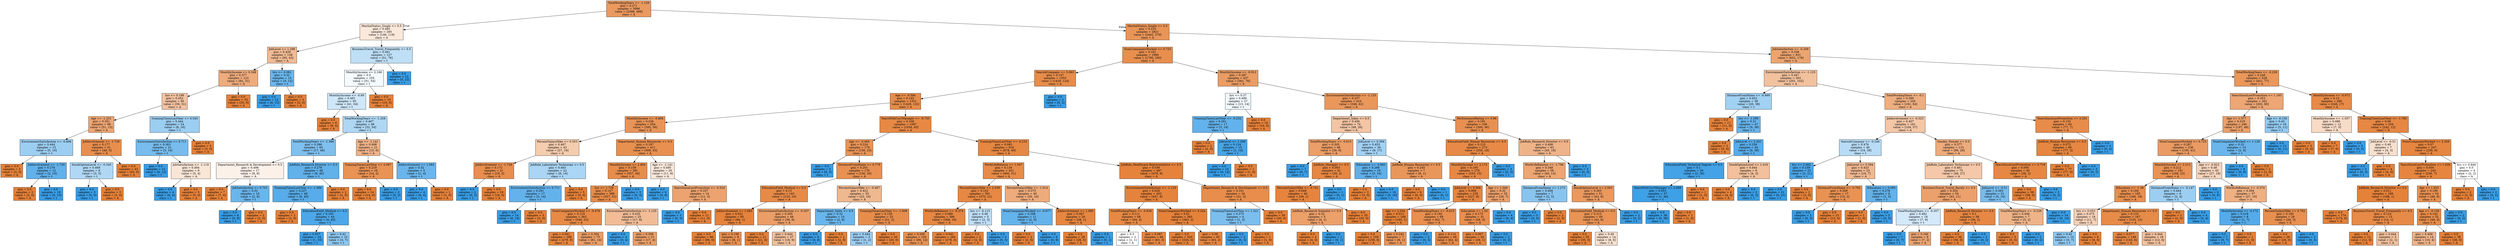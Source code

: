 digraph Tree {
node [shape=box, style="filled", color="black"] ;
0 [label="TotalWorkingYears <= -1.129\ngini = 0.271\nsamples = 3086\nvalue = [2588, 498]\nclass = A", fillcolor="#ea995f"] ;
1 [label="MaritalStatus_Single <= 0.5\ngini = 0.495\nsamples = 265\nvalue = [146, 119]\nclass = A", fillcolor="#fae8da"] ;
0 -> 1 [labeldistance=2.5, labelangle=45, headlabel="True"] ;
2 [label="JobLevel <= 1.298\ngini = 0.429\nsamples = 138\nvalue = [95, 43]\nclass = A", fillcolor="#f1ba93"] ;
1 -> 2 ;
3 [label="MonthlyIncome <= 0.348\ngini = 0.377\nsamples = 123\nvalue = [92, 31]\nclass = A", fillcolor="#eeab7c"] ;
2 -> 3 ;
4 [label="hrs <= 0.198\ngini = 0.452\nsamples = 90\nvalue = [59, 31]\nclass = A", fillcolor="#f3c3a1"] ;
3 -> 4 ;
5 [label="Age <= -1.251\ngini = 0.351\nsamples = 66\nvalue = [51, 15]\nclass = A", fillcolor="#eda673"] ;
4 -> 5 ;
6 [label="EnvironmentSatisfaction <= -0.666\ngini = 0.444\nsamples = 15\nvalue = [5, 10]\nclass = t", fillcolor="#9ccef2"] ;
5 -> 6 ;
7 [label="gini = 0.0\nsamples = 3\nvalue = [3, 0]\nclass = A", fillcolor="#e58139"] ;
6 -> 7 ;
8 [label="JobInvolvement <= -1.729\ngini = 0.278\nsamples = 12\nvalue = [2, 10]\nclass = t", fillcolor="#61b1ea"] ;
6 -> 8 ;
9 [label="gini = 0.0\nsamples = 2\nvalue = [2, 0]\nclass = A", fillcolor="#e58139"] ;
8 -> 9 ;
10 [label="gini = 0.0\nsamples = 10\nvalue = [0, 10]\nclass = t", fillcolor="#399de5"] ;
8 -> 10 ;
11 [label="JobInvolvement <= -1.729\ngini = 0.177\nsamples = 51\nvalue = [46, 5]\nclass = A", fillcolor="#e88f4f"] ;
5 -> 11 ;
12 [label="StockOptionLevel <= -0.345\ngini = 0.469\nsamples = 8\nvalue = [3, 5]\nclass = t", fillcolor="#b0d8f5"] ;
11 -> 12 ;
13 [label="gini = 0.0\nsamples = 5\nvalue = [0, 5]\nclass = t", fillcolor="#399de5"] ;
12 -> 13 ;
14 [label="gini = 0.0\nsamples = 3\nvalue = [3, 0]\nclass = A", fillcolor="#e58139"] ;
12 -> 14 ;
15 [label="gini = 0.0\nsamples = 43\nvalue = [43, 0]\nclass = A", fillcolor="#e58139"] ;
11 -> 15 ;
16 [label="TrainingTimesLastYear <= 0.545\ngini = 0.444\nsamples = 24\nvalue = [8, 16]\nclass = t", fillcolor="#9ccef2"] ;
4 -> 16 ;
17 [label="EnvironmentSatisfaction <= 0.711\ngini = 0.363\nsamples = 21\nvalue = [5, 16]\nclass = t", fillcolor="#77bced"] ;
16 -> 17 ;
18 [label="gini = 0.0\nsamples = 12\nvalue = [0, 12]\nclass = t", fillcolor="#399de5"] ;
17 -> 18 ;
19 [label="JobSatisfaction <= -1.119\ngini = 0.494\nsamples = 9\nvalue = [5, 4]\nclass = A", fillcolor="#fae6d7"] ;
17 -> 19 ;
20 [label="gini = 0.0\nsamples = 4\nvalue = [0, 4]\nclass = t", fillcolor="#399de5"] ;
19 -> 20 ;
21 [label="gini = 0.0\nsamples = 5\nvalue = [5, 0]\nclass = A", fillcolor="#e58139"] ;
19 -> 21 ;
22 [label="gini = 0.0\nsamples = 3\nvalue = [3, 0]\nclass = A", fillcolor="#e58139"] ;
16 -> 22 ;
23 [label="gini = 0.0\nsamples = 33\nvalue = [33, 0]\nclass = A", fillcolor="#e58139"] ;
3 -> 23 ;
24 [label="hrs <= 0.081\ngini = 0.32\nsamples = 15\nvalue = [3, 12]\nclass = t", fillcolor="#6ab6ec"] ;
2 -> 24 ;
25 [label="gini = 0.0\nsamples = 12\nvalue = [0, 12]\nclass = t", fillcolor="#399de5"] ;
24 -> 25 ;
26 [label="gini = 0.0\nsamples = 3\nvalue = [3, 0]\nclass = A", fillcolor="#e58139"] ;
24 -> 26 ;
27 [label="BusinessTravel_Travel_Frequently <= 0.5\ngini = 0.481\nsamples = 127\nvalue = [51, 76]\nclass = t", fillcolor="#bedff6"] ;
1 -> 27 ;
28 [label="MonthlyIncome <= 2.166\ngini = 0.5\nsamples = 105\nvalue = [51, 54]\nclass = t", fillcolor="#f4fafe"] ;
27 -> 28 ;
29 [label="MonthlyIncome <= -0.89\ngini = 0.491\nsamples = 95\nvalue = [41, 54]\nclass = t", fillcolor="#cfe7f9"] ;
28 -> 29 ;
30 [label="gini = 0.0\nsamples = 9\nvalue = [9, 0]\nclass = A", fillcolor="#e58139"] ;
29 -> 30 ;
31 [label="TotalWorkingYears <= -1.258\ngini = 0.467\nsamples = 86\nvalue = [32, 54]\nclass = t", fillcolor="#aed7f4"] ;
29 -> 31 ;
32 [label="TotalWorkingYears <= -1.386\ngini = 0.386\nsamples = 65\nvalue = [17, 48]\nclass = t", fillcolor="#7fc0ee"] ;
31 -> 32 ;
33 [label="Department_Research & Development <= 0.5\ngini = 0.498\nsamples = 17\nvalue = [9, 8]\nclass = A", fillcolor="#fcf1e9"] ;
32 -> 33 ;
34 [label="gini = 0.0\nsamples = 7\nvalue = [7, 0]\nclass = A", fillcolor="#e58139"] ;
33 -> 34 ;
35 [label="JobSatisfaction <= 0.701\ngini = 0.32\nsamples = 10\nvalue = [2, 8]\nclass = t", fillcolor="#6ab6ec"] ;
33 -> 35 ;
36 [label="gini = 0.0\nsamples = 8\nvalue = [0, 8]\nclass = t", fillcolor="#399de5"] ;
35 -> 36 ;
37 [label="gini = 0.0\nsamples = 2\nvalue = [2, 0]\nclass = A", fillcolor="#e58139"] ;
35 -> 37 ;
38 [label="JobRole_Research Director <= 0.5\ngini = 0.278\nsamples = 48\nvalue = [8, 40]\nclass = t", fillcolor="#61b1ea"] ;
32 -> 38 ;
39 [label="TrainingTimesLastYear <= -1.396\ngini = 0.227\nsamples = 46\nvalue = [6, 40]\nclass = t", fillcolor="#57ace9"] ;
38 -> 39 ;
40 [label="gini = 0.0\nsamples = 2\nvalue = [2, 0]\nclass = A", fillcolor="#e58139"] ;
39 -> 40 ;
41 [label="EducationField_Medical <= 0.5\ngini = 0.165\nsamples = 44\nvalue = [4, 40]\nclass = t", fillcolor="#4da7e8"] ;
39 -> 41 ;
42 [label="gini = 0.057\nsamples = 34\nvalue = [1, 33]\nclass = t", fillcolor="#3fa0e6"] ;
41 -> 42 ;
43 [label="gini = 0.42\nsamples = 10\nvalue = [3, 7]\nclass = t", fillcolor="#8ec7f0"] ;
41 -> 43 ;
44 [label="gini = 0.0\nsamples = 2\nvalue = [2, 0]\nclass = A", fillcolor="#e58139"] ;
38 -> 44 ;
45 [label="Age <= -1.141\ngini = 0.408\nsamples = 21\nvalue = [15, 6]\nclass = A", fillcolor="#efb388"] ;
31 -> 45 ;
46 [label="TrainingTimesLastYear <= 2.097\ngini = 0.219\nsamples = 16\nvalue = [14, 2]\nclass = A", fillcolor="#e99355"] ;
45 -> 46 ;
47 [label="gini = 0.0\nsamples = 14\nvalue = [14, 0]\nclass = A", fillcolor="#e58139"] ;
46 -> 47 ;
48 [label="gini = 0.0\nsamples = 2\nvalue = [0, 2]\nclass = t", fillcolor="#399de5"] ;
46 -> 48 ;
49 [label="JobInvolvement <= 1.083\ngini = 0.32\nsamples = 5\nvalue = [1, 4]\nclass = t", fillcolor="#6ab6ec"] ;
45 -> 49 ;
50 [label="gini = 0.0\nsamples = 4\nvalue = [0, 4]\nclass = t", fillcolor="#399de5"] ;
49 -> 50 ;
51 [label="gini = 0.0\nsamples = 1\nvalue = [1, 0]\nclass = A", fillcolor="#e58139"] ;
49 -> 51 ;
52 [label="gini = 0.0\nsamples = 10\nvalue = [10, 0]\nclass = A", fillcolor="#e58139"] ;
28 -> 52 ;
53 [label="gini = 0.0\nsamples = 22\nvalue = [0, 22]\nclass = t", fillcolor="#399de5"] ;
27 -> 53 ;
54 [label="MaritalStatus_Single <= 0.5\ngini = 0.233\nsamples = 2821\nvalue = [2442, 379]\nclass = A", fillcolor="#e99558"] ;
0 -> 54 [labeldistance=2.5, labelangle=-45, headlabel="False"] ;
55 [label="NumCompaniesWorked <= 0.725\ngini = 0.181\nsamples = 1990\nvalue = [1790, 200]\nclass = A", fillcolor="#e88f4f"] ;
54 -> 55 ;
56 [label="YearsAtCompany <= 5.063\ngini = 0.147\nsamples = 1553\nvalue = [1429, 124]\nclass = A", fillcolor="#e78c4a"] ;
55 -> 56 ;
57 [label="Age <= -0.594\ngini = 0.145\nsamples = 1551\nvalue = [1429, 122]\nclass = A", fillcolor="#e78c4a"] ;
56 -> 57 ;
58 [label="MonthlyIncome <= -0.894\ngini = 0.226\nsamples = 454\nvalue = [395, 59]\nclass = A", fillcolor="#e99457"] ;
57 -> 58 ;
59 [label="PercentSalaryHike <= 0.353\ngini = 0.467\nsamples = 43\nvalue = [27, 16]\nclass = A", fillcolor="#f4ccae"] ;
58 -> 59 ;
60 [label="JobInvolvement <= -1.729\ngini = 0.172\nsamples = 21\nvalue = [19, 2]\nclass = A", fillcolor="#e88e4e"] ;
59 -> 60 ;
61 [label="gini = 0.0\nsamples = 2\nvalue = [0, 2]\nclass = t", fillcolor="#399de5"] ;
60 -> 61 ;
62 [label="gini = 0.0\nsamples = 19\nvalue = [19, 0]\nclass = A", fillcolor="#e58139"] ;
60 -> 62 ;
63 [label="JobRole_Laboratory Technician <= 0.5\ngini = 0.463\nsamples = 22\nvalue = [8, 14]\nclass = t", fillcolor="#aad5f4"] ;
59 -> 63 ;
64 [label="EnvironmentSatisfaction <= 0.711\ngini = 0.291\nsamples = 17\nvalue = [3, 14]\nclass = t", fillcolor="#63b2eb"] ;
63 -> 64 ;
65 [label="gini = 0.0\nsamples = 14\nvalue = [0, 14]\nclass = t", fillcolor="#399de5"] ;
64 -> 65 ;
66 [label="gini = 0.0\nsamples = 3\nvalue = [3, 0]\nclass = A", fillcolor="#e58139"] ;
64 -> 66 ;
67 [label="gini = 0.0\nsamples = 5\nvalue = [5, 0]\nclass = A", fillcolor="#e58139"] ;
63 -> 67 ;
68 [label="Department_Human Resources <= 0.5\ngini = 0.187\nsamples = 411\nvalue = [368, 43]\nclass = A", fillcolor="#e89050"] ;
58 -> 68 ;
69 [label="MonthlyIncome <= 2.804\ngini = 0.159\nsamples = 391\nvalue = [357, 34]\nclass = A", fillcolor="#e78d4c"] ;
68 -> 69 ;
70 [label="hrs <= 1.728\ngini = 0.147\nsamples = 388\nvalue = [357, 31]\nclass = A", fillcolor="#e78c4a"] ;
69 -> 70 ;
71 [label="NumCompaniesWorked <= -0.478\ngini = 0.119\nsamples = 363\nvalue = [340, 23]\nclass = A", fillcolor="#e78a46"] ;
70 -> 71 ;
72 [label="gini = 0.061\nsamples = 288\nvalue = [279, 9]\nclass = A", fillcolor="#e6853f"] ;
71 -> 72 ;
73 [label="gini = 0.304\nsamples = 75\nvalue = [61, 14]\nclass = A", fillcolor="#eb9e66"] ;
71 -> 73 ;
74 [label="EnvironmentSatisfaction <= -1.125\ngini = 0.435\nsamples = 25\nvalue = [17, 8]\nclass = A", fillcolor="#f1bc96"] ;
70 -> 74 ;
75 [label="gini = 0.0\nsamples = 4\nvalue = [0, 4]\nclass = t", fillcolor="#399de5"] ;
74 -> 75 ;
76 [label="gini = 0.308\nsamples = 21\nvalue = [17, 4]\nclass = A", fillcolor="#eb9f68"] ;
74 -> 76 ;
77 [label="gini = 0.0\nsamples = 3\nvalue = [0, 3]\nclass = t", fillcolor="#399de5"] ;
69 -> 77 ;
78 [label="Age <= -1.141\ngini = 0.495\nsamples = 20\nvalue = [11, 9]\nclass = A", fillcolor="#fae8db"] ;
68 -> 78 ;
79 [label="gini = 0.0\nsamples = 6\nvalue = [0, 6]\nclass = t", fillcolor="#399de5"] ;
78 -> 79 ;
80 [label="YearsSinceLastPromotion <= -0.524\ngini = 0.337\nsamples = 14\nvalue = [11, 3]\nclass = A", fillcolor="#eca36f"] ;
78 -> 80 ;
81 [label="gini = 0.0\nsamples = 3\nvalue = [0, 3]\nclass = t", fillcolor="#399de5"] ;
80 -> 81 ;
82 [label="gini = 0.0\nsamples = 11\nvalue = [11, 0]\nclass = A", fillcolor="#e58139"] ;
80 -> 82 ;
83 [label="YearsWithCurrManager <= -0.735\ngini = 0.108\nsamples = 1097\nvalue = [1034, 63]\nclass = A", fillcolor="#e78945"] ;
57 -> 83 ;
84 [label="Age <= -0.484\ngini = 0.224\nsamples = 179\nvalue = [156, 23]\nclass = A", fillcolor="#e99456"] ;
83 -> 84 ;
85 [label="gini = 0.0\nsamples = 3\nvalue = [0, 3]\nclass = t", fillcolor="#399de5"] ;
84 -> 85 ;
86 [label="DistanceFromHome <= 0.779\ngini = 0.201\nsamples = 176\nvalue = [156, 20]\nclass = A", fillcolor="#e89152"] ;
84 -> 86 ;
87 [label="EducationField_Medical <= 0.5\ngini = 0.13\nsamples = 143\nvalue = [133, 10]\nclass = A", fillcolor="#e78a48"] ;
86 -> 87 ;
88 [label="JobInvolvement <= 1.083\ngini = 0.021\nsamples = 95\nvalue = [94, 1]\nclass = A", fillcolor="#e5823b"] ;
87 -> 88 ;
89 [label="gini = 0.0\nsamples = 86\nvalue = [86, 0]\nclass = A", fillcolor="#e58139"] ;
88 -> 89 ;
90 [label="gini = 0.198\nsamples = 9\nvalue = [8, 1]\nclass = A", fillcolor="#e89152"] ;
88 -> 90 ;
91 [label="EnvironmentSatisfaction <= -0.207\ngini = 0.305\nsamples = 48\nvalue = [39, 9]\nclass = A", fillcolor="#eb9e67"] ;
87 -> 91 ;
92 [label="gini = 0.0\nsamples = 21\nvalue = [21, 0]\nclass = A", fillcolor="#e58139"] ;
91 -> 92 ;
93 [label="gini = 0.444\nsamples = 27\nvalue = [18, 9]\nclass = A", fillcolor="#f2c09c"] ;
91 -> 93 ;
94 [label="PercentSalaryHike <= -0.467\ngini = 0.422\nsamples = 33\nvalue = [23, 10]\nclass = A", fillcolor="#f0b88f"] ;
86 -> 94 ;
95 [label="Department_Sales <= 0.5\ngini = 0.32\nsamples = 10\nvalue = [2, 8]\nclass = t", fillcolor="#6ab6ec"] ;
94 -> 95 ;
96 [label="gini = 0.0\nsamples = 8\nvalue = [0, 8]\nclass = t", fillcolor="#399de5"] ;
95 -> 96 ;
97 [label="gini = 0.0\nsamples = 2\nvalue = [2, 0]\nclass = A", fillcolor="#e58139"] ;
95 -> 97 ;
98 [label="TrainingTimesLastYear <= -1.008\ngini = 0.159\nsamples = 23\nvalue = [21, 2]\nclass = A", fillcolor="#e78d4c"] ;
94 -> 98 ;
99 [label="gini = 0.444\nsamples = 3\nvalue = [1, 2]\nclass = t", fillcolor="#9ccef2"] ;
98 -> 99 ;
100 [label="gini = 0.0\nsamples = 20\nvalue = [20, 0]\nclass = A", fillcolor="#e58139"] ;
98 -> 100 ;
101 [label="TrainingTimesLastYear <= -0.232\ngini = 0.083\nsamples = 918\nvalue = [878, 40]\nclass = A", fillcolor="#e68742"] ;
83 -> 101 ;
102 [label="WorkLifeBalance <= 1.047\ngini = 0.134\nsamples = 431\nvalue = [400, 31]\nclass = A", fillcolor="#e78b48"] ;
101 -> 102 ;
103 [label="PercentSalaryHike <= 2.539\ngini = 0.102\nsamples = 391\nvalue = [370, 21]\nclass = A", fillcolor="#e68844"] ;
102 -> 103 ;
104 [label="WorkLifeBalance <= -0.374\ngini = 0.089\nsamples = 386\nvalue = [368, 18]\nclass = A", fillcolor="#e68743"] ;
103 -> 104 ;
105 [label="gini = 0.208\nsamples = 102\nvalue = [90, 12]\nclass = A", fillcolor="#e89253"] ;
104 -> 105 ;
106 [label="gini = 0.041\nsamples = 284\nvalue = [278, 6]\nclass = A", fillcolor="#e6843d"] ;
104 -> 106 ;
107 [label="hrs <= -0.115\ngini = 0.48\nsamples = 5\nvalue = [2, 3]\nclass = t", fillcolor="#bddef6"] ;
103 -> 107 ;
108 [label="gini = 0.0\nsamples = 2\nvalue = [2, 0]\nclass = A", fillcolor="#e58139"] ;
107 -> 108 ;
109 [label="gini = 0.0\nsamples = 3\nvalue = [0, 3]\nclass = t", fillcolor="#399de5"] ;
107 -> 109 ;
110 [label="PercentSalaryHike <= -1.014\ngini = 0.375\nsamples = 40\nvalue = [30, 10]\nclass = A", fillcolor="#eeab7b"] ;
102 -> 110 ;
111 [label="NumCompaniesWorked <= -0.077\ngini = 0.298\nsamples = 11\nvalue = [2, 9]\nclass = t", fillcolor="#65b3eb"] ;
110 -> 111 ;
112 [label="gini = 0.0\nsamples = 2\nvalue = [2, 0]\nclass = A", fillcolor="#e58139"] ;
111 -> 112 ;
113 [label="gini = 0.0\nsamples = 9\nvalue = [0, 9]\nclass = t", fillcolor="#399de5"] ;
111 -> 113 ;
114 [label="JobInvolvement <= 1.083\ngini = 0.067\nsamples = 29\nvalue = [28, 1]\nclass = A", fillcolor="#e68640"] ;
110 -> 114 ;
115 [label="gini = 0.0\nsamples = 28\nvalue = [28, 0]\nclass = A", fillcolor="#e58139"] ;
114 -> 115 ;
116 [label="gini = 0.0\nsamples = 1\nvalue = [0, 1]\nclass = t", fillcolor="#399de5"] ;
114 -> 116 ;
117 [label="JobRole_Healthcare Representative <= 0.5\ngini = 0.036\nsamples = 487\nvalue = [478, 9]\nclass = A", fillcolor="#e5833d"] ;
101 -> 117 ;
118 [label="EnvironmentSatisfaction <= -1.125\ngini = 0.026\nsamples = 453\nvalue = [447, 6]\nclass = A", fillcolor="#e5833c"] ;
117 -> 118 ;
119 [label="TotalWorkingYears <= -0.936\ngini = 0.111\nsamples = 68\nvalue = [64, 4]\nclass = A", fillcolor="#e78945"] ;
118 -> 119 ;
120 [label="gini = 0.5\nsamples = 2\nvalue = [1, 1]\nclass = A", fillcolor="#ffffff"] ;
119 -> 120 ;
121 [label="gini = 0.087\nsamples = 66\nvalue = [63, 3]\nclass = A", fillcolor="#e68742"] ;
119 -> 121 ;
122 [label="NumCompaniesWorked <= 0.324\ngini = 0.01\nsamples = 385\nvalue = [383, 2]\nclass = A", fillcolor="#e5823a"] ;
118 -> 122 ;
123 [label="gini = 0.0\nsamples = 320\nvalue = [320, 0]\nclass = A", fillcolor="#e58139"] ;
122 -> 123 ;
124 [label="gini = 0.06\nsamples = 65\nvalue = [63, 2]\nclass = A", fillcolor="#e6853f"] ;
122 -> 124 ;
125 [label="Department_Research & Development <= 0.5\ngini = 0.161\nsamples = 34\nvalue = [31, 3]\nclass = A", fillcolor="#e88d4c"] ;
117 -> 125 ;
126 [label="TrainingTimesLastYear <= 1.321\ngini = 0.375\nsamples = 4\nvalue = [1, 3]\nclass = t", fillcolor="#7bbeee"] ;
125 -> 126 ;
127 [label="gini = 0.0\nsamples = 3\nvalue = [0, 3]\nclass = t", fillcolor="#399de5"] ;
126 -> 127 ;
128 [label="gini = 0.0\nsamples = 1\nvalue = [1, 0]\nclass = A", fillcolor="#e58139"] ;
126 -> 128 ;
129 [label="gini = 0.0\nsamples = 30\nvalue = [30, 0]\nclass = A", fillcolor="#e58139"] ;
125 -> 129 ;
130 [label="gini = 0.0\nsamples = 2\nvalue = [0, 2]\nclass = t", fillcolor="#399de5"] ;
56 -> 130 ;
131 [label="MonthlyIncome <= -0.912\ngini = 0.287\nsamples = 437\nvalue = [361, 76]\nclass = A", fillcolor="#ea9c63"] ;
55 -> 131 ;
132 [label="hrs <= 0.37\ngini = 0.499\nsamples = 27\nvalue = [13, 14]\nclass = t", fillcolor="#f1f8fd"] ;
131 -> 132 ;
133 [label="TrainingTimesLastYear <= -0.232\ngini = 0.291\nsamples = 17\nvalue = [3, 14]\nclass = t", fillcolor="#63b2eb"] ;
132 -> 133 ;
134 [label="gini = 0.0\nsamples = 2\nvalue = [2, 0]\nclass = A", fillcolor="#e58139"] ;
133 -> 134 ;
135 [label="JobLevel <= 1.298\ngini = 0.124\nsamples = 15\nvalue = [1, 14]\nclass = t", fillcolor="#47a4e7"] ;
133 -> 135 ;
136 [label="gini = 0.0\nsamples = 14\nvalue = [0, 14]\nclass = t", fillcolor="#399de5"] ;
135 -> 136 ;
137 [label="gini = 0.0\nsamples = 1\nvalue = [1, 0]\nclass = A", fillcolor="#e58139"] ;
135 -> 137 ;
138 [label="gini = 0.0\nsamples = 10\nvalue = [10, 0]\nclass = A", fillcolor="#e58139"] ;
132 -> 138 ;
139 [label="EnvironmentSatisfaction <= -1.125\ngini = 0.257\nsamples = 410\nvalue = [348, 62]\nclass = A", fillcolor="#ea975c"] ;
131 -> 139 ;
140 [label="Department_Sales <= 0.5\ngini = 0.456\nsamples = 74\nvalue = [48, 26]\nclass = A", fillcolor="#f3c5a4"] ;
139 -> 140 ;
141 [label="TotalWorkingYears <= -0.615\ngini = 0.305\nsamples = 48\nvalue = [39, 9]\nclass = A", fillcolor="#eb9e67"] ;
140 -> 141 ;
142 [label="gini = 0.0\nsamples = 7\nvalue = [0, 7]\nclass = t", fillcolor="#399de5"] ;
141 -> 142 ;
143 [label="JobRole_Manager <= 0.5\ngini = 0.093\nsamples = 41\nvalue = [39, 2]\nclass = A", fillcolor="#e68743"] ;
141 -> 143 ;
144 [label="PercentSalaryHike <= -0.741\ngini = 0.049\nsamples = 40\nvalue = [39, 1]\nclass = A", fillcolor="#e6843e"] ;
143 -> 144 ;
145 [label="JobRole_Research Scientist <= 0.5\ngini = 0.32\nsamples = 5\nvalue = [4, 1]\nclass = A", fillcolor="#eca06a"] ;
144 -> 145 ;
146 [label="gini = 0.0\nsamples = 4\nvalue = [4, 0]\nclass = A", fillcolor="#e58139"] ;
145 -> 146 ;
147 [label="gini = 0.0\nsamples = 1\nvalue = [0, 1]\nclass = t", fillcolor="#399de5"] ;
145 -> 147 ;
148 [label="gini = 0.0\nsamples = 35\nvalue = [35, 0]\nclass = A", fillcolor="#e58139"] ;
144 -> 148 ;
149 [label="gini = 0.0\nsamples = 1\nvalue = [0, 1]\nclass = t", fillcolor="#399de5"] ;
143 -> 149 ;
150 [label="JobLevel <= 0.394\ngini = 0.453\nsamples = 26\nvalue = [9, 17]\nclass = t", fillcolor="#a2d1f3"] ;
140 -> 150 ;
151 [label="Education <= -0.892\ngini = 0.266\nsamples = 19\nvalue = [3, 16]\nclass = t", fillcolor="#5eafea"] ;
150 -> 151 ;
152 [label="gini = 0.0\nsamples = 3\nvalue = [3, 0]\nclass = A", fillcolor="#e58139"] ;
151 -> 152 ;
153 [label="gini = 0.0\nsamples = 16\nvalue = [0, 16]\nclass = t", fillcolor="#399de5"] ;
151 -> 153 ;
154 [label="JobRole_Human Resources <= 0.5\ngini = 0.245\nsamples = 7\nvalue = [6, 1]\nclass = A", fillcolor="#e9965a"] ;
150 -> 154 ;
155 [label="gini = 0.0\nsamples = 6\nvalue = [6, 0]\nclass = A", fillcolor="#e58139"] ;
154 -> 155 ;
156 [label="gini = 0.0\nsamples = 1\nvalue = [0, 1]\nclass = t", fillcolor="#399de5"] ;
154 -> 156 ;
157 [label="PerformanceRating <= 0.96\ngini = 0.191\nsamples = 336\nvalue = [300, 36]\nclass = A", fillcolor="#e89051"] ;
139 -> 157 ;
158 [label="EducationField_Human Resources <= 0.5\ngini = 0.123\nsamples = 273\nvalue = [255, 18]\nclass = A", fillcolor="#e78a47"] ;
157 -> 158 ;
159 [label="MonthlyIncome <= 2.173\ngini = 0.105\nsamples = 270\nvalue = [255, 15]\nclass = A", fillcolor="#e78845"] ;
158 -> 159 ;
160 [label="JobLevel <= 0.394\ngini = 0.066\nsamples = 235\nvalue = [227, 8]\nclass = A", fillcolor="#e68540"] ;
159 -> 160 ;
161 [label="Age <= 2.034\ngini = 0.012\nsamples = 166\nvalue = [165, 1]\nclass = A", fillcolor="#e5823a"] ;
160 -> 161 ;
162 [label="gini = 0.0\nsamples = 159\nvalue = [159, 0]\nclass = A", fillcolor="#e58139"] ;
161 -> 162 ;
163 [label="gini = 0.245\nsamples = 7\nvalue = [6, 1]\nclass = A", fillcolor="#e9965a"] ;
161 -> 163 ;
164 [label="TotalWorkingYears <= -0.615\ngini = 0.182\nsamples = 69\nvalue = [62, 7]\nclass = A", fillcolor="#e88f4f"] ;
160 -> 164 ;
165 [label="gini = 0.0\nsamples = 3\nvalue = [0, 3]\nclass = t", fillcolor="#399de5"] ;
164 -> 165 ;
166 [label="gini = 0.114\nsamples = 66\nvalue = [62, 4]\nclass = A", fillcolor="#e78946"] ;
164 -> 166 ;
167 [label="Age <= 1.049\ngini = 0.32\nsamples = 35\nvalue = [28, 7]\nclass = A", fillcolor="#eca06a"] ;
159 -> 167 ;
168 [label="Education <= 1.55\ngini = 0.175\nsamples = 31\nvalue = [28, 3]\nclass = A", fillcolor="#e88e4e"] ;
167 -> 168 ;
169 [label="gini = 0.067\nsamples = 29\nvalue = [28, 1]\nclass = A", fillcolor="#e68640"] ;
168 -> 169 ;
170 [label="gini = 0.0\nsamples = 2\nvalue = [0, 2]\nclass = t", fillcolor="#399de5"] ;
168 -> 170 ;
171 [label="gini = 0.0\nsamples = 4\nvalue = [0, 4]\nclass = t", fillcolor="#399de5"] ;
167 -> 171 ;
172 [label="gini = 0.0\nsamples = 3\nvalue = [0, 3]\nclass = t", fillcolor="#399de5"] ;
158 -> 172 ;
173 [label="JobRole_Research Director <= 0.5\ngini = 0.408\nsamples = 63\nvalue = [45, 18]\nclass = A", fillcolor="#efb388"] ;
157 -> 173 ;
174 [label="WorkLifeBalance <= -1.796\ngini = 0.348\nsamples = 58\nvalue = [45, 13]\nclass = A", fillcolor="#eda572"] ;
173 -> 174 ;
175 [label="DistanceFromHome <= 1.273\ngini = 0.408\nsamples = 7\nvalue = [2, 5]\nclass = t", fillcolor="#88c4ef"] ;
174 -> 175 ;
176 [label="gini = 0.0\nsamples = 5\nvalue = [0, 5]\nclass = t", fillcolor="#399de5"] ;
175 -> 176 ;
177 [label="gini = 0.0\nsamples = 2\nvalue = [2, 0]\nclass = A", fillcolor="#e58139"] ;
175 -> 177 ;
178 [label="StockOptionLevel <= 2.003\ngini = 0.265\nsamples = 51\nvalue = [43, 8]\nclass = A", fillcolor="#ea985e"] ;
174 -> 178 ;
179 [label="EducationField_Medical <= 0.5\ngini = 0.215\nsamples = 49\nvalue = [43, 6]\nclass = A", fillcolor="#e99355"] ;
178 -> 179 ;
180 [label="gini = 0.0\nsamples = 35\nvalue = [35, 0]\nclass = A", fillcolor="#e58139"] ;
179 -> 180 ;
181 [label="gini = 0.49\nsamples = 14\nvalue = [8, 6]\nclass = A", fillcolor="#f8e0ce"] ;
179 -> 181 ;
182 [label="gini = 0.0\nsamples = 2\nvalue = [0, 2]\nclass = t", fillcolor="#399de5"] ;
178 -> 182 ;
183 [label="gini = 0.0\nsamples = 5\nvalue = [0, 5]\nclass = t", fillcolor="#399de5"] ;
173 -> 183 ;
184 [label="JobSatisfaction <= -0.209\ngini = 0.338\nsamples = 831\nvalue = [652, 179]\nclass = A", fillcolor="#eca46f"] ;
54 -> 184 ;
185 [label="EnvironmentSatisfaction <= -1.125\ngini = 0.447\nsamples = 303\nvalue = [201, 102]\nclass = A", fillcolor="#f2c19d"] ;
184 -> 185 ;
186 [label="DistanceFromHome <= -0.949\ngini = 0.452\nsamples = 58\nvalue = [20, 38]\nclass = t", fillcolor="#a1d1f3"] ;
185 -> 186 ;
187 [label="gini = 0.0\nsamples = 11\nvalue = [11, 0]\nclass = A", fillcolor="#e58139"] ;
186 -> 187 ;
188 [label="hrs <= -1.299\ngini = 0.31\nsamples = 47\nvalue = [9, 38]\nclass = t", fillcolor="#68b4eb"] ;
186 -> 188 ;
189 [label="gini = 0.0\nsamples = 3\nvalue = [3, 0]\nclass = A", fillcolor="#e58139"] ;
188 -> 189 ;
190 [label="JobLevel <= 2.201\ngini = 0.236\nsamples = 44\nvalue = [6, 38]\nclass = t", fillcolor="#58ace9"] ;
188 -> 190 ;
191 [label="EducationField_Technical Degree <= 0.5\ngini = 0.1\nsamples = 38\nvalue = [2, 36]\nclass = t", fillcolor="#44a2e6"] ;
190 -> 191 ;
192 [label="YearsWithCurrManager <= 2.069\ngini = 0.053\nsamples = 37\nvalue = [1, 36]\nclass = t", fillcolor="#3ea0e6"] ;
191 -> 192 ;
193 [label="gini = 0.0\nsamples = 36\nvalue = [0, 36]\nclass = t", fillcolor="#399de5"] ;
192 -> 193 ;
194 [label="gini = 0.0\nsamples = 1\nvalue = [1, 0]\nclass = A", fillcolor="#e58139"] ;
192 -> 194 ;
195 [label="gini = 0.0\nsamples = 1\nvalue = [1, 0]\nclass = A", fillcolor="#e58139"] ;
191 -> 195 ;
196 [label="StockOptionLevel <= 1.416\ngini = 0.444\nsamples = 6\nvalue = [4, 2]\nclass = A", fillcolor="#f2c09c"] ;
190 -> 196 ;
197 [label="gini = 0.0\nsamples = 4\nvalue = [4, 0]\nclass = A", fillcolor="#e58139"] ;
196 -> 197 ;
198 [label="gini = 0.0\nsamples = 2\nvalue = [0, 2]\nclass = t", fillcolor="#399de5"] ;
196 -> 198 ;
199 [label="TotalWorkingYears <= -0.1\ngini = 0.386\nsamples = 245\nvalue = [181, 64]\nclass = A", fillcolor="#eeae7f"] ;
185 -> 199 ;
200 [label="JobInvolvement <= -0.323\ngini = 0.457\nsamples = 161\nvalue = [104, 57]\nclass = A", fillcolor="#f3c6a6"] ;
199 -> 200 ;
201 [label="YearsAtCompany <= -0.246\ngini = 0.476\nsamples = 46\nvalue = [18, 28]\nclass = t", fillcolor="#b8dcf6"] ;
200 -> 201 ;
202 [label="hrs <= 2.062\ngini = 0.159\nsamples = 23\nvalue = [2, 21]\nclass = t", fillcolor="#4ca6e7"] ;
201 -> 202 ;
203 [label="gini = 0.0\nsamples = 21\nvalue = [0, 21]\nclass = t", fillcolor="#399de5"] ;
202 -> 203 ;
204 [label="gini = 0.0\nsamples = 2\nvalue = [2, 0]\nclass = A", fillcolor="#e58139"] ;
202 -> 204 ;
205 [label="JobLevel <= 0.394\ngini = 0.423\nsamples = 23\nvalue = [16, 7]\nclass = A", fillcolor="#f0b890"] ;
201 -> 205 ;
206 [label="DistanceFromHome <= -0.702\ngini = 0.208\nsamples = 17\nvalue = [15, 2]\nclass = A", fillcolor="#e89253"] ;
205 -> 206 ;
207 [label="gini = 0.0\nsamples = 2\nvalue = [0, 2]\nclass = t", fillcolor="#399de5"] ;
206 -> 207 ;
208 [label="gini = 0.0\nsamples = 15\nvalue = [15, 0]\nclass = A", fillcolor="#e58139"] ;
206 -> 208 ;
209 [label="Education <= 0.085\ngini = 0.278\nsamples = 6\nvalue = [1, 5]\nclass = t", fillcolor="#61b1ea"] ;
205 -> 209 ;
210 [label="gini = 0.0\nsamples = 1\nvalue = [1, 0]\nclass = A", fillcolor="#e58139"] ;
209 -> 210 ;
211 [label="gini = 0.0\nsamples = 5\nvalue = [0, 5]\nclass = t", fillcolor="#399de5"] ;
209 -> 211 ;
212 [label="Gender_Female <= 0.5\ngini = 0.377\nsamples = 115\nvalue = [86, 29]\nclass = A", fillcolor="#eeab7c"] ;
200 -> 212 ;
213 [label="JobRole_Laboratory Technician <= 0.5\ngini = 0.461\nsamples = 75\nvalue = [48, 27]\nclass = A", fillcolor="#f4c8a8"] ;
212 -> 213 ;
214 [label="BusinessTravel_Travel_Rarely <= 0.5\ngini = 0.324\nsamples = 54\nvalue = [43, 11]\nclass = A", fillcolor="#eca16c"] ;
213 -> 214 ;
215 [label="TotalWorkingYears <= -0.357\ngini = 0.492\nsamples = 16\nvalue = [7, 9]\nclass = t", fillcolor="#d3e9f9"] ;
214 -> 215 ;
216 [label="gini = 0.0\nsamples = 7\nvalue = [0, 7]\nclass = t", fillcolor="#399de5"] ;
215 -> 216 ;
217 [label="gini = 0.346\nsamples = 9\nvalue = [7, 2]\nclass = A", fillcolor="#eca572"] ;
215 -> 217 ;
218 [label="JobRole_Research Director <= 0.5\ngini = 0.1\nsamples = 38\nvalue = [36, 2]\nclass = A", fillcolor="#e68844"] ;
214 -> 218 ;
219 [label="gini = 0.0\nsamples = 36\nvalue = [36, 0]\nclass = A", fillcolor="#e58139"] ;
218 -> 219 ;
220 [label="gini = 0.0\nsamples = 2\nvalue = [0, 2]\nclass = t", fillcolor="#399de5"] ;
218 -> 220 ;
221 [label="JobLevel <= -0.51\ngini = 0.363\nsamples = 21\nvalue = [5, 16]\nclass = t", fillcolor="#77bced"] ;
213 -> 221 ;
222 [label="TotalWorkingYears <= -0.229\ngini = 0.408\nsamples = 7\nvalue = [5, 2]\nclass = A", fillcolor="#efb388"] ;
221 -> 222 ;
223 [label="gini = 0.0\nsamples = 5\nvalue = [5, 0]\nclass = A", fillcolor="#e58139"] ;
222 -> 223 ;
224 [label="gini = 0.0\nsamples = 2\nvalue = [0, 2]\nclass = t", fillcolor="#399de5"] ;
222 -> 224 ;
225 [label="gini = 0.0\nsamples = 14\nvalue = [0, 14]\nclass = t", fillcolor="#399de5"] ;
221 -> 225 ;
226 [label="YearsSinceLastPromotion <= 0.718\ngini = 0.095\nsamples = 40\nvalue = [38, 2]\nclass = A", fillcolor="#e68843"] ;
212 -> 226 ;
227 [label="gini = 0.0\nsamples = 38\nvalue = [38, 0]\nclass = A", fillcolor="#e58139"] ;
226 -> 227 ;
228 [label="gini = 0.0\nsamples = 2\nvalue = [0, 2]\nclass = t", fillcolor="#399de5"] ;
226 -> 228 ;
229 [label="YearsSinceLastPromotion <= 3.201\ngini = 0.153\nsamples = 84\nvalue = [77, 7]\nclass = A", fillcolor="#e78c4b"] ;
199 -> 229 ;
230 [label="JobRole_Human Resources <= 0.5\ngini = 0.072\nsamples = 80\nvalue = [77, 3]\nclass = A", fillcolor="#e68641"] ;
229 -> 230 ;
231 [label="gini = 0.0\nsamples = 77\nvalue = [77, 0]\nclass = A", fillcolor="#e58139"] ;
230 -> 231 ;
232 [label="gini = 0.0\nsamples = 3\nvalue = [0, 3]\nclass = t", fillcolor="#399de5"] ;
230 -> 232 ;
233 [label="gini = 0.0\nsamples = 4\nvalue = [0, 4]\nclass = t", fillcolor="#399de5"] ;
229 -> 233 ;
234 [label="TotalWorkingYears <= -0.229\ngini = 0.249\nsamples = 528\nvalue = [451, 77]\nclass = A", fillcolor="#e9975b"] ;
184 -> 234 ;
235 [label="YearsSinceLastPromotion <= 1.183\ngini = 0.353\nsamples = 262\nvalue = [202, 60]\nclass = A", fillcolor="#eda674"] ;
234 -> 235 ;
236 [label="Age <= 1.377\ngini = 0.319\nsamples = 246\nvalue = [197, 49]\nclass = A", fillcolor="#eba06a"] ;
235 -> 236 ;
237 [label="NumCompaniesWorked <= 0.725\ngini = 0.287\nsamples = 236\nvalue = [195, 41]\nclass = A", fillcolor="#ea9b63"] ;
236 -> 237 ;
238 [label="MonthlyIncome <= 2.512\ngini = 0.212\nsamples = 191\nvalue = [168, 23]\nclass = A", fillcolor="#e99254"] ;
237 -> 238 ;
239 [label="Education <= -1.38\ngini = 0.184\nsamples = 185\nvalue = [166, 19]\nclass = A", fillcolor="#e88f50"] ;
238 -> 239 ;
240 [label="hrs <= 0.053\ngini = 0.475\nsamples = 18\nvalue = [11, 7]\nclass = A", fillcolor="#f6d1b7"] ;
239 -> 240 ;
241 [label="gini = 0.42\nsamples = 10\nvalue = [3, 7]\nclass = t", fillcolor="#8ec7f0"] ;
240 -> 241 ;
242 [label="gini = 0.0\nsamples = 8\nvalue = [8, 0]\nclass = A", fillcolor="#e58139"] ;
240 -> 242 ;
243 [label="Department_Human Resources <= 0.5\ngini = 0.133\nsamples = 167\nvalue = [155, 12]\nclass = A", fillcolor="#e78b48"] ;
239 -> 243 ;
244 [label="gini = 0.077\nsamples = 149\nvalue = [143, 6]\nclass = A", fillcolor="#e68641"] ;
243 -> 244 ;
245 [label="gini = 0.444\nsamples = 18\nvalue = [12, 6]\nclass = A", fillcolor="#f2c09c"] ;
243 -> 245 ;
246 [label="DistanceFromHome <= -0.147\ngini = 0.444\nsamples = 6\nvalue = [2, 4]\nclass = t", fillcolor="#9ccef2"] ;
238 -> 246 ;
247 [label="gini = 0.0\nsamples = 2\nvalue = [2, 0]\nclass = A", fillcolor="#e58139"] ;
246 -> 247 ;
248 [label="gini = 0.0\nsamples = 4\nvalue = [0, 4]\nclass = t", fillcolor="#399de5"] ;
246 -> 248 ;
249 [label="Age <= -0.922\ngini = 0.48\nsamples = 45\nvalue = [27, 18]\nclass = A", fillcolor="#f6d5bd"] ;
237 -> 249 ;
250 [label="gini = 0.0\nsamples = 8\nvalue = [0, 8]\nclass = t", fillcolor="#399de5"] ;
249 -> 250 ;
251 [label="WorkLifeBalance <= -0.374\ngini = 0.394\nsamples = 37\nvalue = [27, 10]\nclass = A", fillcolor="#efb082"] ;
249 -> 251 ;
252 [label="MonthlyIncome <= -0.172\ngini = 0.219\nsamples = 8\nvalue = [1, 7]\nclass = t", fillcolor="#55abe9"] ;
251 -> 252 ;
253 [label="gini = 0.0\nsamples = 7\nvalue = [0, 7]\nclass = t", fillcolor="#399de5"] ;
252 -> 253 ;
254 [label="gini = 0.0\nsamples = 1\nvalue = [1, 0]\nclass = A", fillcolor="#e58139"] ;
252 -> 254 ;
255 [label="PercentSalaryHike <= 0.762\ngini = 0.185\nsamples = 29\nvalue = [26, 3]\nclass = A", fillcolor="#e89050"] ;
251 -> 255 ;
256 [label="gini = 0.0\nsamples = 26\nvalue = [26, 0]\nclass = A", fillcolor="#e58139"] ;
255 -> 256 ;
257 [label="gini = 0.0\nsamples = 3\nvalue = [0, 3]\nclass = t", fillcolor="#399de5"] ;
255 -> 257 ;
258 [label="NumCompaniesWorked <= 1.126\ngini = 0.32\nsamples = 10\nvalue = [2, 8]\nclass = t", fillcolor="#6ab6ec"] ;
236 -> 258 ;
259 [label="gini = 0.0\nsamples = 8\nvalue = [0, 8]\nclass = t", fillcolor="#399de5"] ;
258 -> 259 ;
260 [label="gini = 0.0\nsamples = 2\nvalue = [2, 0]\nclass = A", fillcolor="#e58139"] ;
258 -> 260 ;
261 [label="Age <= -0.156\ngini = 0.43\nsamples = 16\nvalue = [5, 11]\nclass = t", fillcolor="#93caf1"] ;
235 -> 261 ;
262 [label="gini = 0.0\nsamples = 11\nvalue = [0, 11]\nclass = t", fillcolor="#399de5"] ;
261 -> 262 ;
263 [label="gini = 0.0\nsamples = 5\nvalue = [5, 0]\nclass = A", fillcolor="#e58139"] ;
261 -> 263 ;
264 [label="MonthlyIncome <= -0.972\ngini = 0.12\nsamples = 266\nvalue = [249, 17]\nclass = A", fillcolor="#e78a47"] ;
234 -> 264 ;
265 [label="MonthlyIncome <= -1.057\ngini = 0.486\nsamples = 12\nvalue = [7, 5]\nclass = A", fillcolor="#f8dbc6"] ;
264 -> 265 ;
266 [label="gini = 0.0\nsamples = 7\nvalue = [7, 0]\nclass = A", fillcolor="#e58139"] ;
265 -> 266 ;
267 [label="gini = 0.0\nsamples = 5\nvalue = [0, 5]\nclass = t", fillcolor="#399de5"] ;
265 -> 267 ;
268 [label="TrainingTimesLastYear <= -1.785\ngini = 0.09\nsamples = 254\nvalue = [242, 12]\nclass = A", fillcolor="#e68743"] ;
264 -> 268 ;
269 [label="JobLevel <= -0.51\ngini = 0.49\nsamples = 7\nvalue = [4, 3]\nclass = A", fillcolor="#f8e0ce"] ;
268 -> 269 ;
270 [label="gini = 0.0\nsamples = 3\nvalue = [0, 3]\nclass = t", fillcolor="#399de5"] ;
269 -> 270 ;
271 [label="gini = 0.0\nsamples = 4\nvalue = [4, 0]\nclass = A", fillcolor="#e58139"] ;
269 -> 271 ;
272 [label="NumCompaniesWorked <= 2.329\ngini = 0.07\nsamples = 247\nvalue = [238, 9]\nclass = A", fillcolor="#e68640"] ;
268 -> 272 ;
273 [label="YearsSinceLastPromotion <= 1.028\ngini = 0.056\nsamples = 243\nvalue = [236, 7]\nclass = A", fillcolor="#e6853f"] ;
272 -> 273 ;
274 [label="JobRole_Research Director <= 0.5\ngini = 0.011\nsamples = 189\nvalue = [188, 1]\nclass = A", fillcolor="#e5823a"] ;
273 -> 274 ;
275 [label="gini = 0.0\nsamples = 174\nvalue = [174, 0]\nclass = A", fillcolor="#e58139"] ;
274 -> 275 ;
276 [label="BusinessTravel_Travel_Frequently <= 0.5\ngini = 0.124\nsamples = 15\nvalue = [14, 1]\nclass = A", fillcolor="#e78a47"] ;
274 -> 276 ;
277 [label="gini = 0.0\nsamples = 12\nvalue = [12, 0]\nclass = A", fillcolor="#e58139"] ;
276 -> 277 ;
278 [label="gini = 0.444\nsamples = 3\nvalue = [2, 1]\nclass = A", fillcolor="#f2c09c"] ;
276 -> 278 ;
279 [label="Age <= 1.925\ngini = 0.198\nsamples = 54\nvalue = [48, 6]\nclass = A", fillcolor="#e89152"] ;
273 -> 279 ;
280 [label="Age <= -0.156\ngini = 0.142\nsamples = 52\nvalue = [48, 4]\nclass = A", fillcolor="#e78c49"] ;
279 -> 280 ;
281 [label="gini = 0.408\nsamples = 14\nvalue = [10, 4]\nclass = A", fillcolor="#efb388"] ;
280 -> 281 ;
282 [label="gini = 0.0\nsamples = 38\nvalue = [38, 0]\nclass = A", fillcolor="#e58139"] ;
280 -> 282 ;
283 [label="gini = 0.0\nsamples = 2\nvalue = [0, 2]\nclass = t", fillcolor="#399de5"] ;
279 -> 283 ;
284 [label="hrs <= 0.846\ngini = 0.5\nsamples = 4\nvalue = [2, 2]\nclass = A", fillcolor="#ffffff"] ;
272 -> 284 ;
285 [label="gini = 0.0\nsamples = 2\nvalue = [2, 0]\nclass = A", fillcolor="#e58139"] ;
284 -> 285 ;
286 [label="gini = 0.0\nsamples = 2\nvalue = [0, 2]\nclass = t", fillcolor="#399de5"] ;
284 -> 286 ;
}
